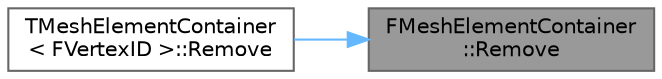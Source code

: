 digraph "FMeshElementContainer::Remove"
{
 // INTERACTIVE_SVG=YES
 // LATEX_PDF_SIZE
  bgcolor="transparent";
  edge [fontname=Helvetica,fontsize=10,labelfontname=Helvetica,labelfontsize=10];
  node [fontname=Helvetica,fontsize=10,shape=box,height=0.2,width=0.4];
  rankdir="RL";
  Node1 [id="Node000001",label="FMeshElementContainer\l::Remove",height=0.2,width=0.4,color="gray40", fillcolor="grey60", style="filled", fontcolor="black",tooltip="Removes the element with the given ID."];
  Node1 -> Node2 [id="edge1_Node000001_Node000002",dir="back",color="steelblue1",style="solid",tooltip=" "];
  Node2 [id="Node000002",label="TMeshElementContainer\l\< FVertexID \>::Remove",height=0.2,width=0.4,color="grey40", fillcolor="white", style="filled",URL="$d6/d4c/classTMeshElementContainer.html#a67f6d935bfa9874eec1bf5e7a26dd995",tooltip=" "];
}
